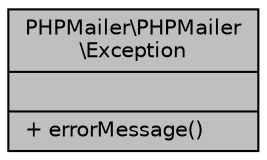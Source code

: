 digraph "PHPMailer\PHPMailer\Exception"
{
 // LATEX_PDF_SIZE
  edge [fontname="Helvetica",fontsize="10",labelfontname="Helvetica",labelfontsize="10"];
  node [fontname="Helvetica",fontsize="10",shape=record];
  Node1 [label="{PHPMailer\\PHPMailer\l\\Exception\n||+ errorMessage()\l}",height=0.2,width=0.4,color="black", fillcolor="grey75", style="filled", fontcolor="black",tooltip=" "];
}
